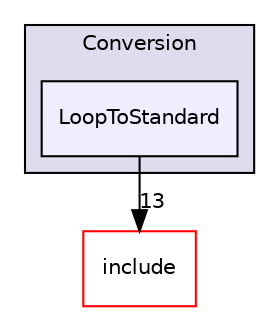 digraph "lib/Conversion/LoopToStandard" {
  bgcolor=transparent;
  compound=true
  node [ fontsize="10", fontname="Helvetica"];
  edge [ labelfontsize="10", labelfontname="Helvetica"];
  subgraph clusterdir_fb3681dc9150b247305e64d29dbc20b7 {
    graph [ bgcolor="#ddddee", pencolor="black", label="Conversion" fontname="Helvetica", fontsize="10", URL="dir_fb3681dc9150b247305e64d29dbc20b7.html"]
  dir_fadb3ac34604e00ebd57c9698cf43768 [shape=box, label="LoopToStandard", style="filled", fillcolor="#eeeeff", pencolor="black", URL="dir_fadb3ac34604e00ebd57c9698cf43768.html"];
  }
  dir_d44c64559bbebec7f509842c48db8b23 [shape=box label="include" color="red" URL="dir_d44c64559bbebec7f509842c48db8b23.html"];
  dir_fadb3ac34604e00ebd57c9698cf43768->dir_d44c64559bbebec7f509842c48db8b23 [headlabel="13", labeldistance=1.5 headhref="dir_000065_000000.html"];
}
